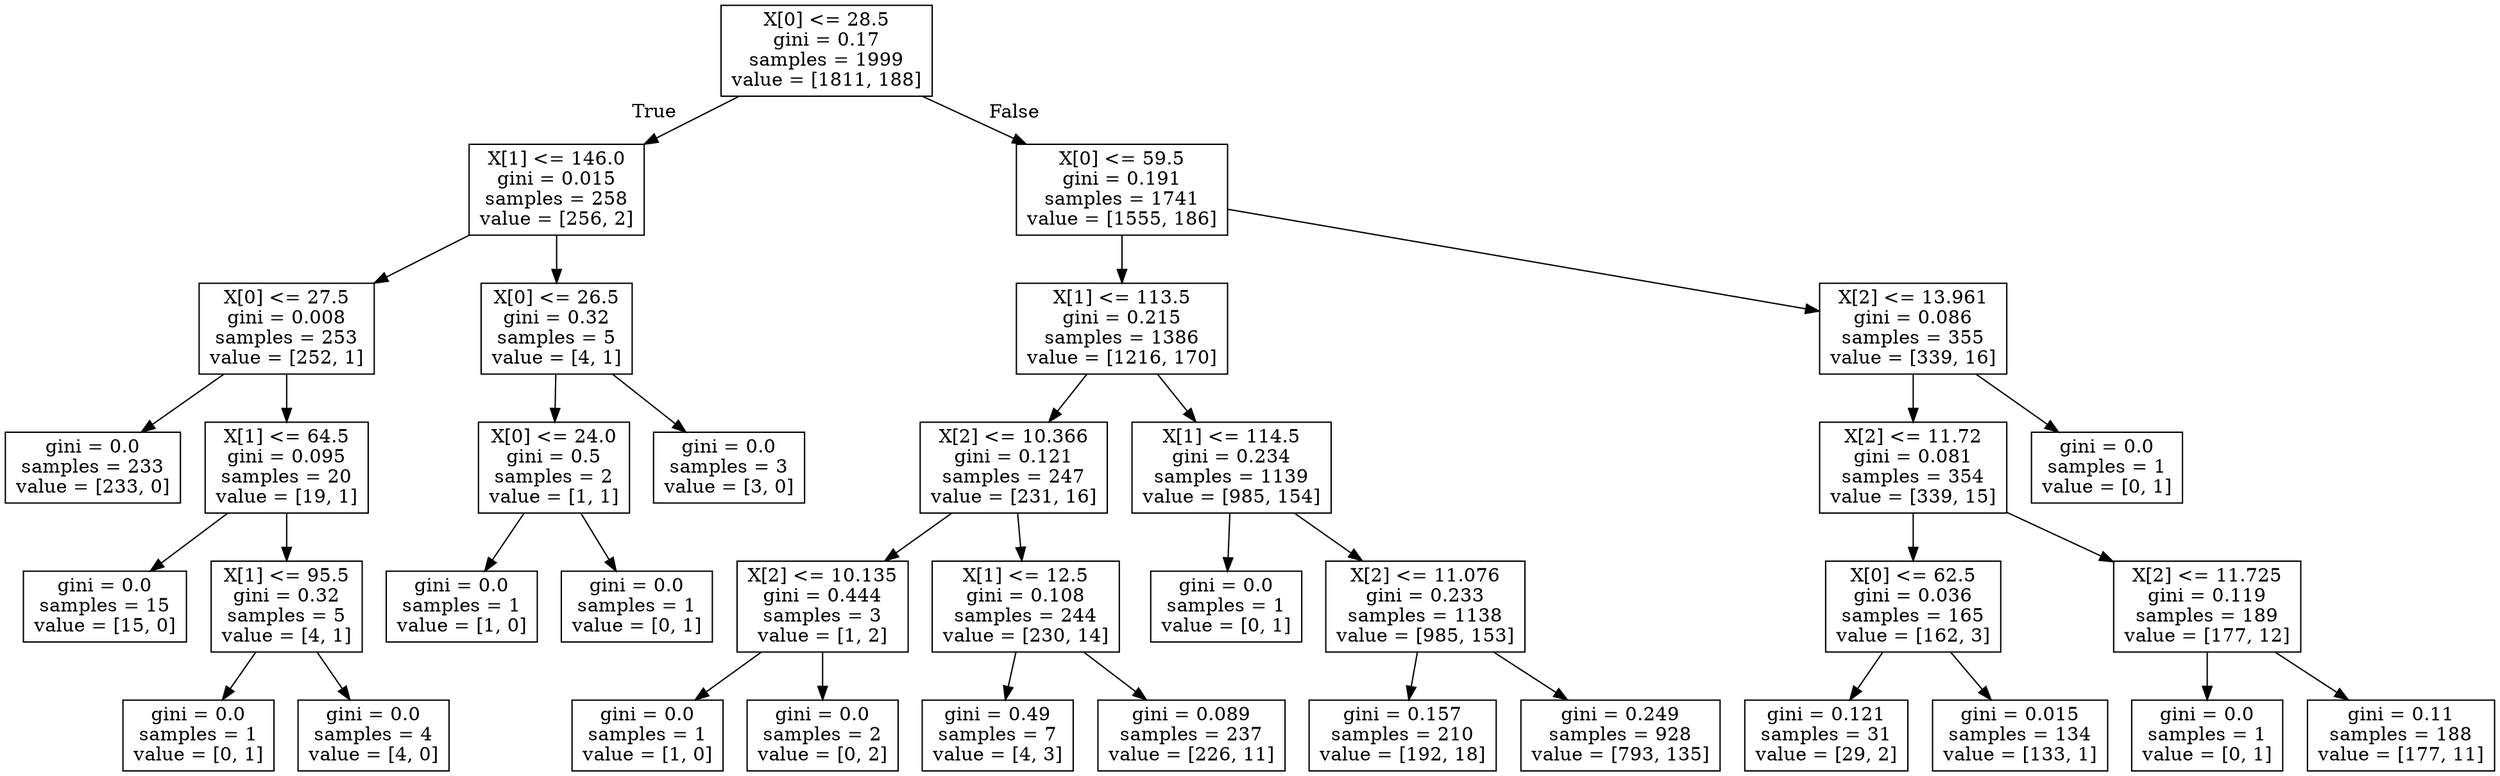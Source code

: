 digraph Tree {
node [shape=box] ;
0 [label="X[0] <= 28.5\ngini = 0.17\nsamples = 1999\nvalue = [1811, 188]"] ;
1 [label="X[1] <= 146.0\ngini = 0.015\nsamples = 258\nvalue = [256, 2]"] ;
0 -> 1 [labeldistance=2.5, labelangle=45, headlabel="True"] ;
2 [label="X[0] <= 27.5\ngini = 0.008\nsamples = 253\nvalue = [252, 1]"] ;
1 -> 2 ;
3 [label="gini = 0.0\nsamples = 233\nvalue = [233, 0]"] ;
2 -> 3 ;
4 [label="X[1] <= 64.5\ngini = 0.095\nsamples = 20\nvalue = [19, 1]"] ;
2 -> 4 ;
5 [label="gini = 0.0\nsamples = 15\nvalue = [15, 0]"] ;
4 -> 5 ;
6 [label="X[1] <= 95.5\ngini = 0.32\nsamples = 5\nvalue = [4, 1]"] ;
4 -> 6 ;
7 [label="gini = 0.0\nsamples = 1\nvalue = [0, 1]"] ;
6 -> 7 ;
8 [label="gini = 0.0\nsamples = 4\nvalue = [4, 0]"] ;
6 -> 8 ;
9 [label="X[0] <= 26.5\ngini = 0.32\nsamples = 5\nvalue = [4, 1]"] ;
1 -> 9 ;
10 [label="X[0] <= 24.0\ngini = 0.5\nsamples = 2\nvalue = [1, 1]"] ;
9 -> 10 ;
11 [label="gini = 0.0\nsamples = 1\nvalue = [1, 0]"] ;
10 -> 11 ;
12 [label="gini = 0.0\nsamples = 1\nvalue = [0, 1]"] ;
10 -> 12 ;
13 [label="gini = 0.0\nsamples = 3\nvalue = [3, 0]"] ;
9 -> 13 ;
14 [label="X[0] <= 59.5\ngini = 0.191\nsamples = 1741\nvalue = [1555, 186]"] ;
0 -> 14 [labeldistance=2.5, labelangle=-45, headlabel="False"] ;
15 [label="X[1] <= 113.5\ngini = 0.215\nsamples = 1386\nvalue = [1216, 170]"] ;
14 -> 15 ;
16 [label="X[2] <= 10.366\ngini = 0.121\nsamples = 247\nvalue = [231, 16]"] ;
15 -> 16 ;
17 [label="X[2] <= 10.135\ngini = 0.444\nsamples = 3\nvalue = [1, 2]"] ;
16 -> 17 ;
18 [label="gini = 0.0\nsamples = 1\nvalue = [1, 0]"] ;
17 -> 18 ;
19 [label="gini = 0.0\nsamples = 2\nvalue = [0, 2]"] ;
17 -> 19 ;
20 [label="X[1] <= 12.5\ngini = 0.108\nsamples = 244\nvalue = [230, 14]"] ;
16 -> 20 ;
21 [label="gini = 0.49\nsamples = 7\nvalue = [4, 3]"] ;
20 -> 21 ;
22 [label="gini = 0.089\nsamples = 237\nvalue = [226, 11]"] ;
20 -> 22 ;
23 [label="X[1] <= 114.5\ngini = 0.234\nsamples = 1139\nvalue = [985, 154]"] ;
15 -> 23 ;
24 [label="gini = 0.0\nsamples = 1\nvalue = [0, 1]"] ;
23 -> 24 ;
25 [label="X[2] <= 11.076\ngini = 0.233\nsamples = 1138\nvalue = [985, 153]"] ;
23 -> 25 ;
26 [label="gini = 0.157\nsamples = 210\nvalue = [192, 18]"] ;
25 -> 26 ;
27 [label="gini = 0.249\nsamples = 928\nvalue = [793, 135]"] ;
25 -> 27 ;
28 [label="X[2] <= 13.961\ngini = 0.086\nsamples = 355\nvalue = [339, 16]"] ;
14 -> 28 ;
29 [label="X[2] <= 11.72\ngini = 0.081\nsamples = 354\nvalue = [339, 15]"] ;
28 -> 29 ;
30 [label="X[0] <= 62.5\ngini = 0.036\nsamples = 165\nvalue = [162, 3]"] ;
29 -> 30 ;
31 [label="gini = 0.121\nsamples = 31\nvalue = [29, 2]"] ;
30 -> 31 ;
32 [label="gini = 0.015\nsamples = 134\nvalue = [133, 1]"] ;
30 -> 32 ;
33 [label="X[2] <= 11.725\ngini = 0.119\nsamples = 189\nvalue = [177, 12]"] ;
29 -> 33 ;
34 [label="gini = 0.0\nsamples = 1\nvalue = [0, 1]"] ;
33 -> 34 ;
35 [label="gini = 0.11\nsamples = 188\nvalue = [177, 11]"] ;
33 -> 35 ;
36 [label="gini = 0.0\nsamples = 1\nvalue = [0, 1]"] ;
28 -> 36 ;
}